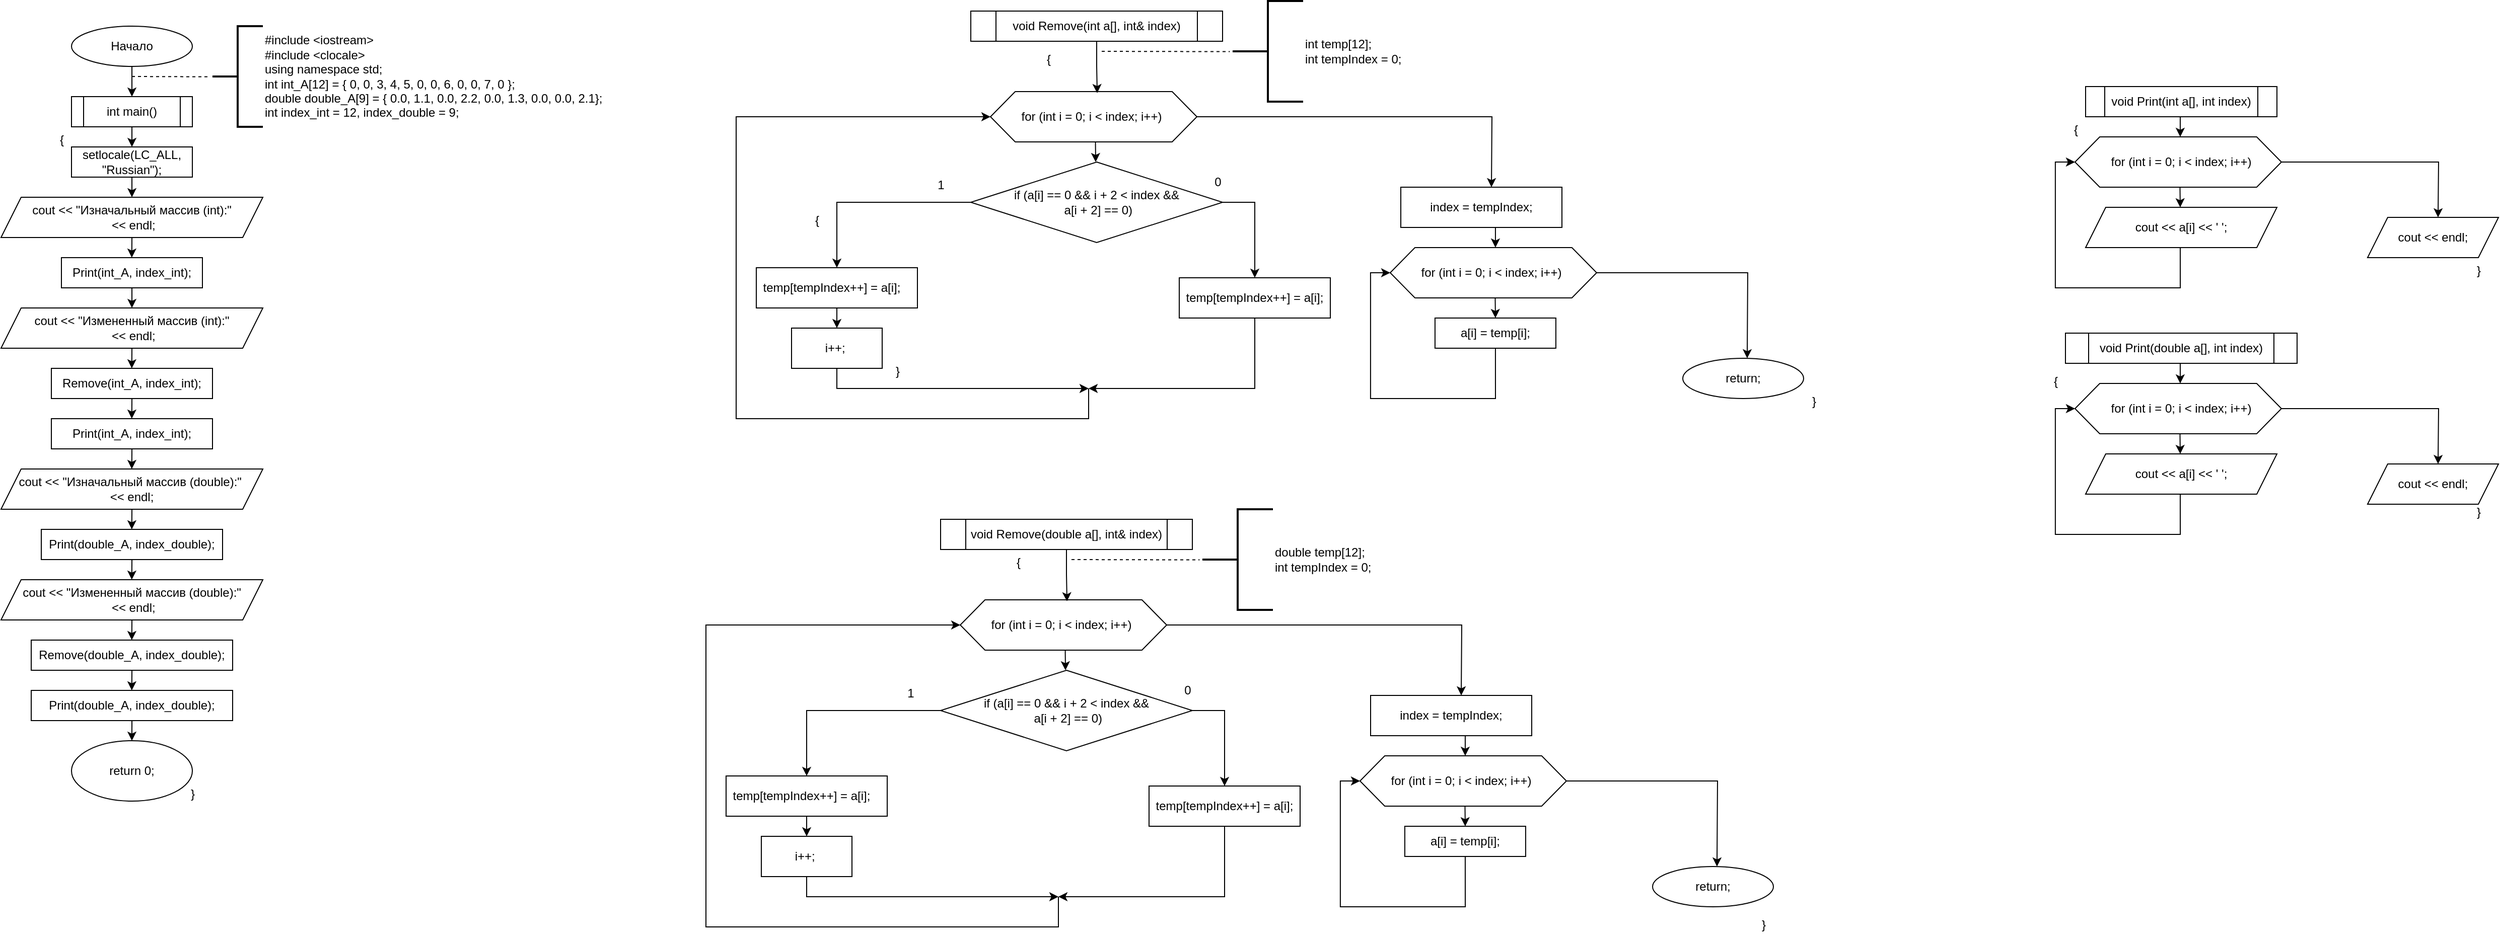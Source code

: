 <mxfile version="26.0.9">
  <diagram name="Страница — 1" id="Tke7rfFnkGCvjUobon-n">
    <mxGraphModel dx="2049" dy="1194" grid="1" gridSize="10" guides="1" tooltips="1" connect="1" arrows="1" fold="1" page="1" pageScale="1" pageWidth="827" pageHeight="1169" math="0" shadow="0">
      <root>
        <mxCell id="0" />
        <mxCell id="1" parent="0" />
        <mxCell id="hRdu1f9zFcoc-95NmThD-1" value="" style="edgeStyle=orthogonalEdgeStyle;rounded=0;orthogonalLoop=1;jettySize=auto;html=1;" parent="1" source="hRdu1f9zFcoc-95NmThD-2" edge="1">
          <mxGeometry relative="1" as="geometry">
            <mxPoint x="380" y="130" as="targetPoint" />
          </mxGeometry>
        </mxCell>
        <mxCell id="hRdu1f9zFcoc-95NmThD-2" value="Начало" style="ellipse;whiteSpace=wrap;html=1;" parent="1" vertex="1">
          <mxGeometry x="320" y="60" width="120" height="40" as="geometry" />
        </mxCell>
        <mxCell id="hRdu1f9zFcoc-95NmThD-3" value="" style="edgeStyle=orthogonalEdgeStyle;rounded=0;orthogonalLoop=1;jettySize=auto;html=1;" parent="1" source="hRdu1f9zFcoc-95NmThD-4" edge="1">
          <mxGeometry relative="1" as="geometry">
            <mxPoint x="380" y="180" as="targetPoint" />
          </mxGeometry>
        </mxCell>
        <mxCell id="hRdu1f9zFcoc-95NmThD-4" value="int main()" style="shape=process;whiteSpace=wrap;html=1;backgroundOutline=1;" parent="1" vertex="1">
          <mxGeometry x="320" y="130" width="120" height="30" as="geometry" />
        </mxCell>
        <mxCell id="hRdu1f9zFcoc-95NmThD-7" value="setlocale(LC_ALL, &quot;Russian&quot;);" style="rounded=0;whiteSpace=wrap;html=1;" parent="1" vertex="1">
          <mxGeometry x="320" y="180" width="120" height="30" as="geometry" />
        </mxCell>
        <mxCell id="hRdu1f9zFcoc-95NmThD-8" value="" style="edgeStyle=orthogonalEdgeStyle;rounded=0;orthogonalLoop=1;jettySize=auto;html=1;" parent="1" edge="1">
          <mxGeometry relative="1" as="geometry">
            <mxPoint x="380" y="210" as="sourcePoint" />
            <mxPoint x="380" y="230" as="targetPoint" />
          </mxGeometry>
        </mxCell>
        <mxCell id="hRdu1f9zFcoc-95NmThD-9" value="&lt;div&gt;&lt;div&gt;#include &amp;lt;iostream&amp;gt;&lt;/div&gt;&lt;div&gt;#include &amp;lt;clocale&amp;gt;&lt;/div&gt;&lt;div&gt;using namespace std;&lt;/div&gt;&lt;/div&gt;&lt;div&gt;&lt;div&gt;int int_A[12] = { 0, 0, 3, 4, 5, 0, 0, 6, 0, 0, 7, 0 };&lt;/div&gt;&lt;div&gt;double double_A[9] = { 0.0, 1.1, 0.0, 2.2, 0.0, 1.3, 0.0, 0.0, 2.1};&lt;/div&gt;&lt;div&gt;int index_int = 12, index_double = 9;&lt;/div&gt;&lt;/div&gt;" style="strokeWidth=2;html=1;shape=mxgraph.flowchart.annotation_2;align=left;labelPosition=right;pointerEvents=1;" parent="1" vertex="1">
          <mxGeometry x="460" y="60" width="50" height="100" as="geometry" />
        </mxCell>
        <mxCell id="hRdu1f9zFcoc-95NmThD-10" value="" style="endArrow=none;dashed=1;html=1;rounded=0;entryX=-0.04;entryY=0.503;entryDx=0;entryDy=0;entryPerimeter=0;" parent="1" target="hRdu1f9zFcoc-95NmThD-9" edge="1">
          <mxGeometry width="50" height="50" relative="1" as="geometry">
            <mxPoint x="380" y="110" as="sourcePoint" />
            <mxPoint x="450" y="110" as="targetPoint" />
          </mxGeometry>
        </mxCell>
        <mxCell id="hRdu1f9zFcoc-95NmThD-12" style="edgeStyle=orthogonalEdgeStyle;rounded=0;orthogonalLoop=1;jettySize=auto;html=1;exitX=0.5;exitY=1;exitDx=0;exitDy=0;" parent="1" source="hRdu1f9zFcoc-95NmThD-11" edge="1">
          <mxGeometry relative="1" as="geometry">
            <mxPoint x="379.857" y="290" as="targetPoint" />
          </mxGeometry>
        </mxCell>
        <mxCell id="hRdu1f9zFcoc-95NmThD-11" value="cout &amp;lt;&amp;lt; &quot;Изначальный массив (int):&quot;&lt;div&gt;&amp;nbsp;&amp;lt;&amp;lt; endl;&lt;/div&gt;" style="shape=parallelogram;perimeter=parallelogramPerimeter;whiteSpace=wrap;html=1;fixedSize=1;" parent="1" vertex="1">
          <mxGeometry x="250" y="230" width="260" height="40" as="geometry" />
        </mxCell>
        <mxCell id="hRdu1f9zFcoc-95NmThD-13" value="&lt;div&gt;Print(int_A, index_int);&lt;/div&gt;" style="rounded=0;whiteSpace=wrap;html=1;" parent="1" vertex="1">
          <mxGeometry x="310" y="290" width="140" height="30" as="geometry" />
        </mxCell>
        <mxCell id="hRdu1f9zFcoc-95NmThD-14" value="" style="edgeStyle=orthogonalEdgeStyle;rounded=0;orthogonalLoop=1;jettySize=auto;html=1;" parent="1" edge="1">
          <mxGeometry relative="1" as="geometry">
            <mxPoint x="380" y="320" as="sourcePoint" />
            <mxPoint x="380" y="340" as="targetPoint" />
          </mxGeometry>
        </mxCell>
        <mxCell id="hRdu1f9zFcoc-95NmThD-15" style="edgeStyle=orthogonalEdgeStyle;rounded=0;orthogonalLoop=1;jettySize=auto;html=1;exitX=0.5;exitY=1;exitDx=0;exitDy=0;" parent="1" source="hRdu1f9zFcoc-95NmThD-16" edge="1">
          <mxGeometry relative="1" as="geometry">
            <mxPoint x="379.857" y="400" as="targetPoint" />
          </mxGeometry>
        </mxCell>
        <mxCell id="hRdu1f9zFcoc-95NmThD-16" value="cout &amp;lt;&amp;lt; &quot;Измененный массив (int):&quot;&lt;div&gt;&amp;nbsp;&amp;lt;&amp;lt; endl;&lt;/div&gt;" style="shape=parallelogram;perimeter=parallelogramPerimeter;whiteSpace=wrap;html=1;fixedSize=1;" parent="1" vertex="1">
          <mxGeometry x="250" y="340" width="260" height="40" as="geometry" />
        </mxCell>
        <mxCell id="hRdu1f9zFcoc-95NmThD-19" style="edgeStyle=orthogonalEdgeStyle;rounded=0;orthogonalLoop=1;jettySize=auto;html=1;exitX=0.5;exitY=1;exitDx=0;exitDy=0;" parent="1" source="hRdu1f9zFcoc-95NmThD-17" edge="1">
          <mxGeometry relative="1" as="geometry">
            <mxPoint x="379.857" y="450" as="targetPoint" />
          </mxGeometry>
        </mxCell>
        <mxCell id="hRdu1f9zFcoc-95NmThD-17" value="&lt;div&gt;Remove(int_A, index_int);&lt;/div&gt;" style="rounded=0;whiteSpace=wrap;html=1;" parent="1" vertex="1">
          <mxGeometry x="300" y="400" width="160" height="30" as="geometry" />
        </mxCell>
        <mxCell id="hRdu1f9zFcoc-95NmThD-21" style="edgeStyle=orthogonalEdgeStyle;rounded=0;orthogonalLoop=1;jettySize=auto;html=1;exitX=0.5;exitY=1;exitDx=0;exitDy=0;" parent="1" source="hRdu1f9zFcoc-95NmThD-20" edge="1">
          <mxGeometry relative="1" as="geometry">
            <mxPoint x="379.857" y="500" as="targetPoint" />
          </mxGeometry>
        </mxCell>
        <mxCell id="hRdu1f9zFcoc-95NmThD-20" value="&lt;div&gt;Print(int_A, index_int);&lt;/div&gt;" style="rounded=0;whiteSpace=wrap;html=1;" parent="1" vertex="1">
          <mxGeometry x="300" y="450" width="160" height="30" as="geometry" />
        </mxCell>
        <mxCell id="hRdu1f9zFcoc-95NmThD-22" value="cout &amp;lt;&amp;lt; &quot;Изначальный массив (double):&quot;&amp;nbsp;&lt;div&gt;&amp;lt;&amp;lt; endl;&lt;br&gt;&lt;/div&gt;" style="shape=parallelogram;perimeter=parallelogramPerimeter;whiteSpace=wrap;html=1;fixedSize=1;" parent="1" vertex="1">
          <mxGeometry x="250" y="500" width="260" height="40" as="geometry" />
        </mxCell>
        <mxCell id="hRdu1f9zFcoc-95NmThD-23" style="edgeStyle=orthogonalEdgeStyle;rounded=0;orthogonalLoop=1;jettySize=auto;html=1;exitX=0.5;exitY=1;exitDx=0;exitDy=0;" parent="1" edge="1">
          <mxGeometry relative="1" as="geometry">
            <mxPoint x="379.857" y="560" as="targetPoint" />
            <mxPoint x="380" y="540" as="sourcePoint" />
          </mxGeometry>
        </mxCell>
        <mxCell id="hRdu1f9zFcoc-95NmThD-24" value="&lt;div&gt;Print(double_A, index_double);&lt;/div&gt;" style="rounded=0;whiteSpace=wrap;html=1;" parent="1" vertex="1">
          <mxGeometry x="290" y="560" width="180" height="30" as="geometry" />
        </mxCell>
        <mxCell id="hRdu1f9zFcoc-95NmThD-26" style="edgeStyle=orthogonalEdgeStyle;rounded=0;orthogonalLoop=1;jettySize=auto;html=1;exitX=0.5;exitY=1;exitDx=0;exitDy=0;" parent="1" edge="1">
          <mxGeometry relative="1" as="geometry">
            <mxPoint x="379.857" y="610" as="targetPoint" />
            <mxPoint x="380" y="590" as="sourcePoint" />
          </mxGeometry>
        </mxCell>
        <mxCell id="hRdu1f9zFcoc-95NmThD-27" value="&lt;div&gt;cout &amp;lt;&amp;lt; &quot;Измененный массив (double):&quot;&lt;/div&gt;&lt;div&gt;&amp;nbsp;&amp;lt;&amp;lt; endl;&lt;br&gt;&lt;/div&gt;" style="shape=parallelogram;perimeter=parallelogramPerimeter;whiteSpace=wrap;html=1;fixedSize=1;" parent="1" vertex="1">
          <mxGeometry x="250" y="610" width="260" height="40" as="geometry" />
        </mxCell>
        <mxCell id="hRdu1f9zFcoc-95NmThD-28" style="edgeStyle=orthogonalEdgeStyle;rounded=0;orthogonalLoop=1;jettySize=auto;html=1;exitX=0.5;exitY=1;exitDx=0;exitDy=0;" parent="1" edge="1">
          <mxGeometry relative="1" as="geometry">
            <mxPoint x="379.857" y="670" as="targetPoint" />
            <mxPoint x="380" y="650" as="sourcePoint" />
          </mxGeometry>
        </mxCell>
        <mxCell id="hRdu1f9zFcoc-95NmThD-29" value="&lt;div&gt;Remove(double_A, index_double);&lt;/div&gt;" style="rounded=0;whiteSpace=wrap;html=1;" parent="1" vertex="1">
          <mxGeometry x="280" y="670" width="200" height="30" as="geometry" />
        </mxCell>
        <mxCell id="hRdu1f9zFcoc-95NmThD-30" style="edgeStyle=orthogonalEdgeStyle;rounded=0;orthogonalLoop=1;jettySize=auto;html=1;exitX=0.5;exitY=1;exitDx=0;exitDy=0;" parent="1" edge="1">
          <mxGeometry relative="1" as="geometry">
            <mxPoint x="379.857" y="720" as="targetPoint" />
            <mxPoint x="380" y="700" as="sourcePoint" />
          </mxGeometry>
        </mxCell>
        <mxCell id="hRdu1f9zFcoc-95NmThD-32" style="edgeStyle=orthogonalEdgeStyle;rounded=0;orthogonalLoop=1;jettySize=auto;html=1;exitX=0.5;exitY=1;exitDx=0;exitDy=0;" parent="1" source="hRdu1f9zFcoc-95NmThD-31" edge="1">
          <mxGeometry relative="1" as="geometry">
            <mxPoint x="379.966" y="770" as="targetPoint" />
          </mxGeometry>
        </mxCell>
        <mxCell id="hRdu1f9zFcoc-95NmThD-31" value="&lt;div&gt;Print(double_A, index_double);&lt;/div&gt;&lt;div&gt;&lt;span style=&quot;white-space: pre; white-space: normal;&quot;&gt;&#x9;&lt;/span&gt;&lt;/div&gt;" style="rounded=0;whiteSpace=wrap;html=1;" parent="1" vertex="1">
          <mxGeometry x="280" y="720" width="200" height="30" as="geometry" />
        </mxCell>
        <mxCell id="hRdu1f9zFcoc-95NmThD-33" value="return 0;" style="ellipse;whiteSpace=wrap;html=1;" parent="1" vertex="1">
          <mxGeometry x="320" y="770" width="120" height="60" as="geometry" />
        </mxCell>
        <mxCell id="hRdu1f9zFcoc-95NmThD-34" value="{" style="text;html=1;align=center;verticalAlign=middle;resizable=0;points=[];autosize=1;strokeColor=none;fillColor=none;" parent="1" vertex="1">
          <mxGeometry x="295" y="158" width="30" height="30" as="geometry" />
        </mxCell>
        <mxCell id="hRdu1f9zFcoc-95NmThD-35" value="}" style="text;html=1;align=center;verticalAlign=middle;resizable=0;points=[];autosize=1;strokeColor=none;fillColor=none;" parent="1" vertex="1">
          <mxGeometry x="425" y="808" width="30" height="30" as="geometry" />
        </mxCell>
        <mxCell id="hRdu1f9zFcoc-95NmThD-36" value="void Remove(int a[], int&amp;amp; index)" style="shape=process;whiteSpace=wrap;html=1;backgroundOutline=1;" parent="1" vertex="1">
          <mxGeometry x="1213" y="45" width="250" height="30" as="geometry" />
        </mxCell>
        <mxCell id="hRdu1f9zFcoc-95NmThD-48" value="&lt;div&gt;int temp[12];&amp;nbsp;&lt;/div&gt;&lt;div&gt;int tempIndex = 0;&amp;nbsp;&lt;/div&gt;" style="strokeWidth=2;html=1;shape=mxgraph.flowchart.annotation_2;align=left;labelPosition=right;pointerEvents=1;" parent="1" vertex="1">
          <mxGeometry x="1473" y="35" width="70" height="100" as="geometry" />
        </mxCell>
        <mxCell id="hRdu1f9zFcoc-95NmThD-49" value="" style="endArrow=none;dashed=1;html=1;rounded=0;entryX=-0.04;entryY=0.503;entryDx=0;entryDy=0;entryPerimeter=0;" parent="1" target="hRdu1f9zFcoc-95NmThD-48" edge="1">
          <mxGeometry width="50" height="50" relative="1" as="geometry">
            <mxPoint x="1343" y="85" as="sourcePoint" />
            <mxPoint x="1413" y="85" as="targetPoint" />
          </mxGeometry>
        </mxCell>
        <mxCell id="hRdu1f9zFcoc-95NmThD-76" style="edgeStyle=orthogonalEdgeStyle;rounded=0;orthogonalLoop=1;jettySize=auto;html=1;exitX=1;exitY=0.5;exitDx=0;exitDy=0;" parent="1" source="hRdu1f9zFcoc-95NmThD-52" edge="1">
          <mxGeometry relative="1" as="geometry">
            <mxPoint x="1730" y="220" as="targetPoint" />
          </mxGeometry>
        </mxCell>
        <mxCell id="hRdu1f9zFcoc-95NmThD-52" value="" style="verticalLabelPosition=bottom;verticalAlign=top;html=1;shape=hexagon;perimeter=hexagonPerimeter2;arcSize=6;size=0.12;" parent="1" vertex="1">
          <mxGeometry x="1232.521" y="125" width="205" height="50" as="geometry" />
        </mxCell>
        <mxCell id="hRdu1f9zFcoc-95NmThD-53" value="" style="edgeStyle=orthogonalEdgeStyle;rounded=0;orthogonalLoop=1;jettySize=auto;html=1;" parent="1" edge="1">
          <mxGeometry relative="1" as="geometry">
            <mxPoint x="1336.781" y="175" as="sourcePoint" />
            <mxPoint x="1337.021" y="195" as="targetPoint" />
          </mxGeometry>
        </mxCell>
        <mxCell id="hRdu1f9zFcoc-95NmThD-54" value="for (int i = 0; i &amp;lt; index; i++)" style="text;html=1;align=center;verticalAlign=middle;whiteSpace=wrap;rounded=0;" parent="1" vertex="1">
          <mxGeometry x="1253" y="135" width="160" height="30" as="geometry" />
        </mxCell>
        <mxCell id="hRdu1f9zFcoc-95NmThD-57" style="edgeStyle=orthogonalEdgeStyle;rounded=0;orthogonalLoop=1;jettySize=auto;html=1;exitX=0.5;exitY=1;exitDx=0;exitDy=0;entryX=0.517;entryY=0.03;entryDx=0;entryDy=0;entryPerimeter=0;" parent="1" source="hRdu1f9zFcoc-95NmThD-36" target="hRdu1f9zFcoc-95NmThD-52" edge="1">
          <mxGeometry relative="1" as="geometry" />
        </mxCell>
        <mxCell id="hRdu1f9zFcoc-95NmThD-59" style="edgeStyle=orthogonalEdgeStyle;rounded=0;orthogonalLoop=1;jettySize=auto;html=1;exitX=0;exitY=0.5;exitDx=0;exitDy=0;entryX=0.5;entryY=0;entryDx=0;entryDy=0;" parent="1" source="hRdu1f9zFcoc-95NmThD-58" target="hRdu1f9zFcoc-95NmThD-60" edge="1">
          <mxGeometry relative="1" as="geometry">
            <mxPoint x="1003.0" y="295.0" as="targetPoint" />
            <Array as="points">
              <mxPoint x="1080" y="235" />
            </Array>
          </mxGeometry>
        </mxCell>
        <mxCell id="hRdu1f9zFcoc-95NmThD-74" style="edgeStyle=orthogonalEdgeStyle;rounded=0;orthogonalLoop=1;jettySize=auto;html=1;exitX=1;exitY=0.5;exitDx=0;exitDy=0;entryX=0.5;entryY=0;entryDx=0;entryDy=0;" parent="1" source="hRdu1f9zFcoc-95NmThD-58" target="hRdu1f9zFcoc-95NmThD-71" edge="1">
          <mxGeometry relative="1" as="geometry" />
        </mxCell>
        <mxCell id="hRdu1f9zFcoc-95NmThD-58" value="if (a[i] == 0 &amp;amp;&amp;amp; i + 2 &amp;lt; index &amp;amp;&amp;amp;&lt;div&gt;&amp;nbsp;a[i + 2] == 0)&lt;/div&gt;" style="rhombus;whiteSpace=wrap;html=1;" parent="1" vertex="1">
          <mxGeometry x="1213" y="195" width="250" height="80" as="geometry" />
        </mxCell>
        <mxCell id="hRdu1f9zFcoc-95NmThD-68" style="edgeStyle=orthogonalEdgeStyle;rounded=0;orthogonalLoop=1;jettySize=auto;html=1;exitX=0.5;exitY=1;exitDx=0;exitDy=0;entryX=0.5;entryY=0;entryDx=0;entryDy=0;" parent="1" source="hRdu1f9zFcoc-95NmThD-60" target="hRdu1f9zFcoc-95NmThD-62" edge="1">
          <mxGeometry relative="1" as="geometry" />
        </mxCell>
        <mxCell id="hRdu1f9zFcoc-95NmThD-60" value="temp[tempIndex++] = a[i];&amp;nbsp; &amp;nbsp;" style="rounded=0;whiteSpace=wrap;html=1;" parent="1" vertex="1">
          <mxGeometry x="1000" y="300" width="160" height="40" as="geometry" />
        </mxCell>
        <mxCell id="hRdu1f9zFcoc-95NmThD-69" style="edgeStyle=orthogonalEdgeStyle;rounded=0;orthogonalLoop=1;jettySize=auto;html=1;exitX=0.5;exitY=1;exitDx=0;exitDy=0;" parent="1" source="hRdu1f9zFcoc-95NmThD-62" edge="1">
          <mxGeometry relative="1" as="geometry">
            <mxPoint x="1330" y="420" as="targetPoint" />
            <Array as="points">
              <mxPoint x="1080" y="420" />
            </Array>
          </mxGeometry>
        </mxCell>
        <mxCell id="hRdu1f9zFcoc-95NmThD-62" value="i++;&amp;nbsp;" style="rounded=0;whiteSpace=wrap;html=1;" parent="1" vertex="1">
          <mxGeometry x="1035" y="360" width="90" height="40" as="geometry" />
        </mxCell>
        <mxCell id="hRdu1f9zFcoc-95NmThD-65" value="1" style="text;html=1;align=center;verticalAlign=middle;resizable=0;points=[];autosize=1;strokeColor=none;fillColor=none;" parent="1" vertex="1">
          <mxGeometry x="1168" y="203" width="30" height="30" as="geometry" />
        </mxCell>
        <mxCell id="hRdu1f9zFcoc-95NmThD-66" value="0" style="text;html=1;align=center;verticalAlign=middle;resizable=0;points=[];autosize=1;strokeColor=none;fillColor=none;" parent="1" vertex="1">
          <mxGeometry x="1443" y="200" width="30" height="30" as="geometry" />
        </mxCell>
        <mxCell id="hRdu1f9zFcoc-95NmThD-70" value="" style="endArrow=classic;html=1;rounded=0;entryX=0;entryY=0.5;entryDx=0;entryDy=0;" parent="1" target="hRdu1f9zFcoc-95NmThD-52" edge="1">
          <mxGeometry width="50" height="50" relative="1" as="geometry">
            <mxPoint x="1330" y="420" as="sourcePoint" />
            <mxPoint x="1380" y="370" as="targetPoint" />
            <Array as="points">
              <mxPoint x="1330" y="450" />
              <mxPoint x="980" y="450" />
              <mxPoint x="980" y="150" />
            </Array>
          </mxGeometry>
        </mxCell>
        <mxCell id="hRdu1f9zFcoc-95NmThD-75" style="edgeStyle=orthogonalEdgeStyle;rounded=0;orthogonalLoop=1;jettySize=auto;html=1;exitX=0.5;exitY=1;exitDx=0;exitDy=0;" parent="1" source="hRdu1f9zFcoc-95NmThD-71" edge="1">
          <mxGeometry relative="1" as="geometry">
            <mxPoint x="1330" y="420" as="targetPoint" />
            <Array as="points">
              <mxPoint x="1495" y="420" />
            </Array>
          </mxGeometry>
        </mxCell>
        <mxCell id="hRdu1f9zFcoc-95NmThD-71" value="temp[tempIndex++] = a[i];" style="rounded=0;whiteSpace=wrap;html=1;" parent="1" vertex="1">
          <mxGeometry x="1420" y="310" width="150" height="40" as="geometry" />
        </mxCell>
        <mxCell id="hRdu1f9zFcoc-95NmThD-77" value="index = tempIndex;" style="rounded=0;whiteSpace=wrap;html=1;" parent="1" vertex="1">
          <mxGeometry x="1640" y="220" width="160" height="40" as="geometry" />
        </mxCell>
        <mxCell id="hRdu1f9zFcoc-95NmThD-78" value="" style="edgeStyle=orthogonalEdgeStyle;rounded=0;orthogonalLoop=1;jettySize=auto;html=1;" parent="1" edge="1">
          <mxGeometry relative="1" as="geometry">
            <mxPoint x="1733.971" y="260" as="sourcePoint" />
            <mxPoint x="1733.971" y="280" as="targetPoint" />
          </mxGeometry>
        </mxCell>
        <mxCell id="hRdu1f9zFcoc-95NmThD-79" style="edgeStyle=orthogonalEdgeStyle;rounded=0;orthogonalLoop=1;jettySize=auto;html=1;exitX=1;exitY=0.5;exitDx=0;exitDy=0;" parent="1" source="hRdu1f9zFcoc-95NmThD-80" edge="1">
          <mxGeometry relative="1" as="geometry">
            <mxPoint x="1983.971" y="390" as="targetPoint" />
          </mxGeometry>
        </mxCell>
        <mxCell id="hRdu1f9zFcoc-95NmThD-80" value="" style="verticalLabelPosition=bottom;verticalAlign=top;html=1;shape=hexagon;perimeter=hexagonPerimeter2;arcSize=6;size=0.12;" parent="1" vertex="1">
          <mxGeometry x="1629.471" y="280" width="205" height="50" as="geometry" />
        </mxCell>
        <mxCell id="hRdu1f9zFcoc-95NmThD-81" value="" style="edgeStyle=orthogonalEdgeStyle;rounded=0;orthogonalLoop=1;jettySize=auto;html=1;" parent="1" edge="1">
          <mxGeometry relative="1" as="geometry">
            <mxPoint x="1733.731" y="330" as="sourcePoint" />
            <mxPoint x="1733.971" y="350" as="targetPoint" />
          </mxGeometry>
        </mxCell>
        <mxCell id="hRdu1f9zFcoc-95NmThD-82" value="for (int i = 0; i &amp;lt; index; i++)" style="text;html=1;align=center;verticalAlign=middle;whiteSpace=wrap;rounded=0;" parent="1" vertex="1">
          <mxGeometry x="1650" y="290" width="160" height="30" as="geometry" />
        </mxCell>
        <mxCell id="hRdu1f9zFcoc-95NmThD-83" value="" style="edgeStyle=orthogonalEdgeStyle;rounded=0;orthogonalLoop=1;jettySize=auto;html=1;entryX=0;entryY=0.5;entryDx=0;entryDy=0;" parent="1" target="hRdu1f9zFcoc-95NmThD-80" edge="1">
          <mxGeometry relative="1" as="geometry">
            <mxPoint x="1733.971" y="380" as="sourcePoint" />
            <mxPoint x="1613.971" y="350" as="targetPoint" />
            <Array as="points">
              <mxPoint x="1733.971" y="430" />
              <mxPoint x="1609.971" y="430" />
              <mxPoint x="1609.971" y="305" />
            </Array>
          </mxGeometry>
        </mxCell>
        <mxCell id="hRdu1f9zFcoc-95NmThD-84" value="a[i] = temp[i];" style="rounded=0;whiteSpace=wrap;html=1;" parent="1" vertex="1">
          <mxGeometry x="1673.971" y="350" width="120" height="30" as="geometry" />
        </mxCell>
        <mxCell id="hRdu1f9zFcoc-95NmThD-85" value="return;" style="ellipse;whiteSpace=wrap;html=1;" parent="1" vertex="1">
          <mxGeometry x="1920" y="390" width="120" height="40" as="geometry" />
        </mxCell>
        <mxCell id="hRdu1f9zFcoc-95NmThD-86" value="void Remove(double a[], int&amp;amp; index)" style="shape=process;whiteSpace=wrap;html=1;backgroundOutline=1;" parent="1" vertex="1">
          <mxGeometry x="1183" y="550" width="250" height="30" as="geometry" />
        </mxCell>
        <mxCell id="hRdu1f9zFcoc-95NmThD-87" value="&lt;div&gt;double temp[12];&amp;nbsp;&lt;/div&gt;&lt;div&gt;int tempIndex = 0;&amp;nbsp;&lt;/div&gt;" style="strokeWidth=2;html=1;shape=mxgraph.flowchart.annotation_2;align=left;labelPosition=right;pointerEvents=1;" parent="1" vertex="1">
          <mxGeometry x="1443" y="540" width="70" height="100" as="geometry" />
        </mxCell>
        <mxCell id="hRdu1f9zFcoc-95NmThD-88" value="" style="endArrow=none;dashed=1;html=1;rounded=0;entryX=-0.04;entryY=0.503;entryDx=0;entryDy=0;entryPerimeter=0;" parent="1" target="hRdu1f9zFcoc-95NmThD-87" edge="1">
          <mxGeometry width="50" height="50" relative="1" as="geometry">
            <mxPoint x="1313" y="590" as="sourcePoint" />
            <mxPoint x="1383" y="590" as="targetPoint" />
          </mxGeometry>
        </mxCell>
        <mxCell id="hRdu1f9zFcoc-95NmThD-89" style="edgeStyle=orthogonalEdgeStyle;rounded=0;orthogonalLoop=1;jettySize=auto;html=1;exitX=1;exitY=0.5;exitDx=0;exitDy=0;" parent="1" source="hRdu1f9zFcoc-95NmThD-90" edge="1">
          <mxGeometry relative="1" as="geometry">
            <mxPoint x="1700" y="725" as="targetPoint" />
          </mxGeometry>
        </mxCell>
        <mxCell id="hRdu1f9zFcoc-95NmThD-90" value="" style="verticalLabelPosition=bottom;verticalAlign=top;html=1;shape=hexagon;perimeter=hexagonPerimeter2;arcSize=6;size=0.12;" parent="1" vertex="1">
          <mxGeometry x="1202.521" y="630" width="205" height="50" as="geometry" />
        </mxCell>
        <mxCell id="hRdu1f9zFcoc-95NmThD-91" value="" style="edgeStyle=orthogonalEdgeStyle;rounded=0;orthogonalLoop=1;jettySize=auto;html=1;" parent="1" edge="1">
          <mxGeometry relative="1" as="geometry">
            <mxPoint x="1306.781" y="680" as="sourcePoint" />
            <mxPoint x="1307.021" y="700" as="targetPoint" />
          </mxGeometry>
        </mxCell>
        <mxCell id="hRdu1f9zFcoc-95NmThD-92" value="for (int i = 0; i &amp;lt; index; i++)" style="text;html=1;align=center;verticalAlign=middle;whiteSpace=wrap;rounded=0;" parent="1" vertex="1">
          <mxGeometry x="1223" y="640" width="160" height="30" as="geometry" />
        </mxCell>
        <mxCell id="hRdu1f9zFcoc-95NmThD-93" style="edgeStyle=orthogonalEdgeStyle;rounded=0;orthogonalLoop=1;jettySize=auto;html=1;exitX=0.5;exitY=1;exitDx=0;exitDy=0;entryX=0.517;entryY=0.03;entryDx=0;entryDy=0;entryPerimeter=0;" parent="1" source="hRdu1f9zFcoc-95NmThD-86" target="hRdu1f9zFcoc-95NmThD-90" edge="1">
          <mxGeometry relative="1" as="geometry" />
        </mxCell>
        <mxCell id="hRdu1f9zFcoc-95NmThD-94" style="edgeStyle=orthogonalEdgeStyle;rounded=0;orthogonalLoop=1;jettySize=auto;html=1;exitX=0;exitY=0.5;exitDx=0;exitDy=0;entryX=0.5;entryY=0;entryDx=0;entryDy=0;" parent="1" source="hRdu1f9zFcoc-95NmThD-96" target="hRdu1f9zFcoc-95NmThD-98" edge="1">
          <mxGeometry relative="1" as="geometry">
            <mxPoint x="973.0" y="800.0" as="targetPoint" />
            <Array as="points">
              <mxPoint x="1050" y="740" />
            </Array>
          </mxGeometry>
        </mxCell>
        <mxCell id="hRdu1f9zFcoc-95NmThD-95" style="edgeStyle=orthogonalEdgeStyle;rounded=0;orthogonalLoop=1;jettySize=auto;html=1;exitX=1;exitY=0.5;exitDx=0;exitDy=0;entryX=0.5;entryY=0;entryDx=0;entryDy=0;" parent="1" source="hRdu1f9zFcoc-95NmThD-96" target="hRdu1f9zFcoc-95NmThD-105" edge="1">
          <mxGeometry relative="1" as="geometry" />
        </mxCell>
        <mxCell id="hRdu1f9zFcoc-95NmThD-96" value="if (a[i] == 0 &amp;amp;&amp;amp; i + 2 &amp;lt; index &amp;amp;&amp;amp;&lt;div&gt;&amp;nbsp;a[i + 2] == 0)&lt;/div&gt;" style="rhombus;whiteSpace=wrap;html=1;" parent="1" vertex="1">
          <mxGeometry x="1183" y="700" width="250" height="80" as="geometry" />
        </mxCell>
        <mxCell id="hRdu1f9zFcoc-95NmThD-97" style="edgeStyle=orthogonalEdgeStyle;rounded=0;orthogonalLoop=1;jettySize=auto;html=1;exitX=0.5;exitY=1;exitDx=0;exitDy=0;entryX=0.5;entryY=0;entryDx=0;entryDy=0;" parent="1" source="hRdu1f9zFcoc-95NmThD-98" target="hRdu1f9zFcoc-95NmThD-100" edge="1">
          <mxGeometry relative="1" as="geometry" />
        </mxCell>
        <mxCell id="hRdu1f9zFcoc-95NmThD-98" value="temp[tempIndex++] = a[i];&amp;nbsp; &amp;nbsp;" style="rounded=0;whiteSpace=wrap;html=1;" parent="1" vertex="1">
          <mxGeometry x="970" y="805" width="160" height="40" as="geometry" />
        </mxCell>
        <mxCell id="hRdu1f9zFcoc-95NmThD-99" style="edgeStyle=orthogonalEdgeStyle;rounded=0;orthogonalLoop=1;jettySize=auto;html=1;exitX=0.5;exitY=1;exitDx=0;exitDy=0;" parent="1" source="hRdu1f9zFcoc-95NmThD-100" edge="1">
          <mxGeometry relative="1" as="geometry">
            <mxPoint x="1300" y="925" as="targetPoint" />
            <Array as="points">
              <mxPoint x="1050" y="925" />
            </Array>
          </mxGeometry>
        </mxCell>
        <mxCell id="hRdu1f9zFcoc-95NmThD-100" value="i++;&amp;nbsp;" style="rounded=0;whiteSpace=wrap;html=1;" parent="1" vertex="1">
          <mxGeometry x="1005" y="865" width="90" height="40" as="geometry" />
        </mxCell>
        <mxCell id="hRdu1f9zFcoc-95NmThD-101" value="1" style="text;html=1;align=center;verticalAlign=middle;resizable=0;points=[];autosize=1;strokeColor=none;fillColor=none;" parent="1" vertex="1">
          <mxGeometry x="1138" y="708" width="30" height="30" as="geometry" />
        </mxCell>
        <mxCell id="hRdu1f9zFcoc-95NmThD-102" value="0" style="text;html=1;align=center;verticalAlign=middle;resizable=0;points=[];autosize=1;strokeColor=none;fillColor=none;" parent="1" vertex="1">
          <mxGeometry x="1413" y="705" width="30" height="30" as="geometry" />
        </mxCell>
        <mxCell id="hRdu1f9zFcoc-95NmThD-103" value="" style="endArrow=classic;html=1;rounded=0;entryX=0;entryY=0.5;entryDx=0;entryDy=0;" parent="1" target="hRdu1f9zFcoc-95NmThD-90" edge="1">
          <mxGeometry width="50" height="50" relative="1" as="geometry">
            <mxPoint x="1300" y="925" as="sourcePoint" />
            <mxPoint x="1350" y="875" as="targetPoint" />
            <Array as="points">
              <mxPoint x="1300" y="955" />
              <mxPoint x="950" y="955" />
              <mxPoint x="950" y="655" />
            </Array>
          </mxGeometry>
        </mxCell>
        <mxCell id="hRdu1f9zFcoc-95NmThD-104" style="edgeStyle=orthogonalEdgeStyle;rounded=0;orthogonalLoop=1;jettySize=auto;html=1;exitX=0.5;exitY=1;exitDx=0;exitDy=0;" parent="1" source="hRdu1f9zFcoc-95NmThD-105" edge="1">
          <mxGeometry relative="1" as="geometry">
            <mxPoint x="1300" y="925" as="targetPoint" />
            <Array as="points">
              <mxPoint x="1465" y="925" />
            </Array>
          </mxGeometry>
        </mxCell>
        <mxCell id="hRdu1f9zFcoc-95NmThD-105" value="temp[tempIndex++] = a[i];" style="rounded=0;whiteSpace=wrap;html=1;" parent="1" vertex="1">
          <mxGeometry x="1390" y="815" width="150" height="40" as="geometry" />
        </mxCell>
        <mxCell id="hRdu1f9zFcoc-95NmThD-106" value="index = tempIndex;" style="rounded=0;whiteSpace=wrap;html=1;" parent="1" vertex="1">
          <mxGeometry x="1610" y="725" width="160" height="40" as="geometry" />
        </mxCell>
        <mxCell id="hRdu1f9zFcoc-95NmThD-107" value="" style="edgeStyle=orthogonalEdgeStyle;rounded=0;orthogonalLoop=1;jettySize=auto;html=1;" parent="1" edge="1">
          <mxGeometry relative="1" as="geometry">
            <mxPoint x="1703.971" y="765" as="sourcePoint" />
            <mxPoint x="1703.971" y="785" as="targetPoint" />
          </mxGeometry>
        </mxCell>
        <mxCell id="hRdu1f9zFcoc-95NmThD-108" style="edgeStyle=orthogonalEdgeStyle;rounded=0;orthogonalLoop=1;jettySize=auto;html=1;exitX=1;exitY=0.5;exitDx=0;exitDy=0;" parent="1" source="hRdu1f9zFcoc-95NmThD-109" edge="1">
          <mxGeometry relative="1" as="geometry">
            <mxPoint x="1953.971" y="895" as="targetPoint" />
          </mxGeometry>
        </mxCell>
        <mxCell id="hRdu1f9zFcoc-95NmThD-109" value="" style="verticalLabelPosition=bottom;verticalAlign=top;html=1;shape=hexagon;perimeter=hexagonPerimeter2;arcSize=6;size=0.12;" parent="1" vertex="1">
          <mxGeometry x="1599.471" y="785" width="205" height="50" as="geometry" />
        </mxCell>
        <mxCell id="hRdu1f9zFcoc-95NmThD-110" value="" style="edgeStyle=orthogonalEdgeStyle;rounded=0;orthogonalLoop=1;jettySize=auto;html=1;" parent="1" edge="1">
          <mxGeometry relative="1" as="geometry">
            <mxPoint x="1703.731" y="835" as="sourcePoint" />
            <mxPoint x="1703.971" y="855" as="targetPoint" />
          </mxGeometry>
        </mxCell>
        <mxCell id="hRdu1f9zFcoc-95NmThD-111" value="for (int i = 0; i &amp;lt; index; i++)" style="text;html=1;align=center;verticalAlign=middle;whiteSpace=wrap;rounded=0;" parent="1" vertex="1">
          <mxGeometry x="1620" y="795" width="160" height="30" as="geometry" />
        </mxCell>
        <mxCell id="hRdu1f9zFcoc-95NmThD-112" value="" style="edgeStyle=orthogonalEdgeStyle;rounded=0;orthogonalLoop=1;jettySize=auto;html=1;entryX=0;entryY=0.5;entryDx=0;entryDy=0;" parent="1" target="hRdu1f9zFcoc-95NmThD-109" edge="1">
          <mxGeometry relative="1" as="geometry">
            <mxPoint x="1703.971" y="885" as="sourcePoint" />
            <mxPoint x="1583.971" y="855" as="targetPoint" />
            <Array as="points">
              <mxPoint x="1703.971" y="935" />
              <mxPoint x="1579.971" y="935" />
              <mxPoint x="1579.971" y="810" />
            </Array>
          </mxGeometry>
        </mxCell>
        <mxCell id="hRdu1f9zFcoc-95NmThD-113" value="a[i] = temp[i];" style="rounded=0;whiteSpace=wrap;html=1;" parent="1" vertex="1">
          <mxGeometry x="1643.971" y="855" width="120" height="30" as="geometry" />
        </mxCell>
        <mxCell id="hRdu1f9zFcoc-95NmThD-114" value="return;" style="ellipse;whiteSpace=wrap;html=1;" parent="1" vertex="1">
          <mxGeometry x="1890" y="895" width="120" height="40" as="geometry" />
        </mxCell>
        <mxCell id="hRdu1f9zFcoc-95NmThD-118" value="void Print(int a[], int index)" style="shape=process;whiteSpace=wrap;html=1;backgroundOutline=1;" parent="1" vertex="1">
          <mxGeometry x="2320" y="120" width="190" height="30" as="geometry" />
        </mxCell>
        <mxCell id="hRdu1f9zFcoc-95NmThD-125" value="" style="edgeStyle=orthogonalEdgeStyle;rounded=0;orthogonalLoop=1;jettySize=auto;html=1;" parent="1" edge="1">
          <mxGeometry relative="1" as="geometry">
            <mxPoint x="2413.971" y="150" as="sourcePoint" />
            <mxPoint x="2413.971" y="170" as="targetPoint" />
          </mxGeometry>
        </mxCell>
        <mxCell id="hRdu1f9zFcoc-95NmThD-126" style="edgeStyle=orthogonalEdgeStyle;rounded=0;orthogonalLoop=1;jettySize=auto;html=1;exitX=1;exitY=0.5;exitDx=0;exitDy=0;" parent="1" source="hRdu1f9zFcoc-95NmThD-127" edge="1">
          <mxGeometry relative="1" as="geometry">
            <mxPoint x="2670" y="250" as="targetPoint" />
          </mxGeometry>
        </mxCell>
        <mxCell id="hRdu1f9zFcoc-95NmThD-127" value="" style="verticalLabelPosition=bottom;verticalAlign=top;html=1;shape=hexagon;perimeter=hexagonPerimeter2;arcSize=6;size=0.12;" parent="1" vertex="1">
          <mxGeometry x="2309.471" y="170" width="205" height="50" as="geometry" />
        </mxCell>
        <mxCell id="hRdu1f9zFcoc-95NmThD-128" value="" style="edgeStyle=orthogonalEdgeStyle;rounded=0;orthogonalLoop=1;jettySize=auto;html=1;" parent="1" edge="1">
          <mxGeometry relative="1" as="geometry">
            <mxPoint x="2413.731" y="220" as="sourcePoint" />
            <mxPoint x="2413.971" y="240" as="targetPoint" />
          </mxGeometry>
        </mxCell>
        <mxCell id="hRdu1f9zFcoc-95NmThD-129" value="for (int i = 0; i &amp;lt; index; i++)" style="text;html=1;align=center;verticalAlign=middle;whiteSpace=wrap;rounded=0;" parent="1" vertex="1">
          <mxGeometry x="2340" y="180" width="150" height="30" as="geometry" />
        </mxCell>
        <mxCell id="hRdu1f9zFcoc-95NmThD-130" value="" style="edgeStyle=orthogonalEdgeStyle;rounded=0;orthogonalLoop=1;jettySize=auto;html=1;entryX=0;entryY=0.5;entryDx=0;entryDy=0;" parent="1" target="hRdu1f9zFcoc-95NmThD-127" edge="1">
          <mxGeometry relative="1" as="geometry">
            <mxPoint x="2413.971" y="270" as="sourcePoint" />
            <mxPoint x="2293.971" y="240" as="targetPoint" />
            <Array as="points">
              <mxPoint x="2413.971" y="320" />
              <mxPoint x="2289.971" y="320" />
              <mxPoint x="2289.971" y="195" />
            </Array>
          </mxGeometry>
        </mxCell>
        <mxCell id="hRdu1f9zFcoc-95NmThD-132" value="cout &amp;lt;&amp;lt; a[i] &amp;lt;&amp;lt; &#39; &#39;;" style="shape=parallelogram;perimeter=parallelogramPerimeter;whiteSpace=wrap;html=1;fixedSize=1;" parent="1" vertex="1">
          <mxGeometry x="2320" y="240" width="190" height="40" as="geometry" />
        </mxCell>
        <mxCell id="hRdu1f9zFcoc-95NmThD-133" value="cout &amp;lt;&amp;lt; endl;" style="shape=parallelogram;perimeter=parallelogramPerimeter;whiteSpace=wrap;html=1;fixedSize=1;" parent="1" vertex="1">
          <mxGeometry x="2600" y="250" width="130" height="40" as="geometry" />
        </mxCell>
        <mxCell id="hRdu1f9zFcoc-95NmThD-134" value="void Print(double a[], int index)" style="shape=process;whiteSpace=wrap;html=1;backgroundOutline=1;" parent="1" vertex="1">
          <mxGeometry x="2300" y="365.02" width="230" height="30" as="geometry" />
        </mxCell>
        <mxCell id="hRdu1f9zFcoc-95NmThD-135" value="" style="edgeStyle=orthogonalEdgeStyle;rounded=0;orthogonalLoop=1;jettySize=auto;html=1;" parent="1" edge="1">
          <mxGeometry relative="1" as="geometry">
            <mxPoint x="2413.971" y="395.02" as="sourcePoint" />
            <mxPoint x="2413.971" y="415.02" as="targetPoint" />
          </mxGeometry>
        </mxCell>
        <mxCell id="hRdu1f9zFcoc-95NmThD-136" style="edgeStyle=orthogonalEdgeStyle;rounded=0;orthogonalLoop=1;jettySize=auto;html=1;exitX=1;exitY=0.5;exitDx=0;exitDy=0;" parent="1" source="hRdu1f9zFcoc-95NmThD-137" edge="1">
          <mxGeometry relative="1" as="geometry">
            <mxPoint x="2670" y="495.02" as="targetPoint" />
          </mxGeometry>
        </mxCell>
        <mxCell id="hRdu1f9zFcoc-95NmThD-137" value="" style="verticalLabelPosition=bottom;verticalAlign=top;html=1;shape=hexagon;perimeter=hexagonPerimeter2;arcSize=6;size=0.12;" parent="1" vertex="1">
          <mxGeometry x="2309.471" y="415.02" width="205" height="50" as="geometry" />
        </mxCell>
        <mxCell id="hRdu1f9zFcoc-95NmThD-138" value="" style="edgeStyle=orthogonalEdgeStyle;rounded=0;orthogonalLoop=1;jettySize=auto;html=1;" parent="1" edge="1">
          <mxGeometry relative="1" as="geometry">
            <mxPoint x="2413.731" y="465.02" as="sourcePoint" />
            <mxPoint x="2413.971" y="485.02" as="targetPoint" />
          </mxGeometry>
        </mxCell>
        <mxCell id="hRdu1f9zFcoc-95NmThD-139" value="for (int i = 0; i &amp;lt; index; i++)" style="text;html=1;align=center;verticalAlign=middle;whiteSpace=wrap;rounded=0;" parent="1" vertex="1">
          <mxGeometry x="2340" y="425.02" width="150" height="30" as="geometry" />
        </mxCell>
        <mxCell id="hRdu1f9zFcoc-95NmThD-140" value="" style="edgeStyle=orthogonalEdgeStyle;rounded=0;orthogonalLoop=1;jettySize=auto;html=1;entryX=0;entryY=0.5;entryDx=0;entryDy=0;" parent="1" target="hRdu1f9zFcoc-95NmThD-137" edge="1">
          <mxGeometry relative="1" as="geometry">
            <mxPoint x="2413.971" y="515.02" as="sourcePoint" />
            <mxPoint x="2293.971" y="485.02" as="targetPoint" />
            <Array as="points">
              <mxPoint x="2413.971" y="565.02" />
              <mxPoint x="2289.971" y="565.02" />
              <mxPoint x="2289.971" y="440.02" />
            </Array>
          </mxGeometry>
        </mxCell>
        <mxCell id="hRdu1f9zFcoc-95NmThD-141" value="cout &amp;lt;&amp;lt; a[i] &amp;lt;&amp;lt; &#39; &#39;;" style="shape=parallelogram;perimeter=parallelogramPerimeter;whiteSpace=wrap;html=1;fixedSize=1;" parent="1" vertex="1">
          <mxGeometry x="2320" y="485.02" width="190" height="40" as="geometry" />
        </mxCell>
        <mxCell id="hRdu1f9zFcoc-95NmThD-142" value="cout &amp;lt;&amp;lt; endl;" style="shape=parallelogram;perimeter=parallelogramPerimeter;whiteSpace=wrap;html=1;fixedSize=1;" parent="1" vertex="1">
          <mxGeometry x="2600" y="495.02" width="130" height="40" as="geometry" />
        </mxCell>
        <mxCell id="kr7gNGJC-O-nfLmA0DM_-1" value="{" style="text;html=1;align=center;verticalAlign=middle;resizable=0;points=[];autosize=1;strokeColor=none;fillColor=none;" vertex="1" parent="1">
          <mxGeometry x="1245" y="578" width="30" height="30" as="geometry" />
        </mxCell>
        <mxCell id="kr7gNGJC-O-nfLmA0DM_-2" value="}" style="text;html=1;align=center;verticalAlign=middle;resizable=0;points=[];autosize=1;strokeColor=none;fillColor=none;" vertex="1" parent="1">
          <mxGeometry x="1985" y="938" width="30" height="30" as="geometry" />
        </mxCell>
        <mxCell id="kr7gNGJC-O-nfLmA0DM_-3" value="}" style="text;html=1;align=center;verticalAlign=middle;resizable=0;points=[];autosize=1;strokeColor=none;fillColor=none;" vertex="1" parent="1">
          <mxGeometry x="2035" y="418" width="30" height="30" as="geometry" />
        </mxCell>
        <mxCell id="kr7gNGJC-O-nfLmA0DM_-4" value="{" style="text;html=1;align=center;verticalAlign=middle;resizable=0;points=[];autosize=1;strokeColor=none;fillColor=none;" vertex="1" parent="1">
          <mxGeometry x="1275" y="78" width="30" height="30" as="geometry" />
        </mxCell>
        <mxCell id="kr7gNGJC-O-nfLmA0DM_-5" value="{" style="text;html=1;align=center;verticalAlign=middle;resizable=0;points=[];autosize=1;strokeColor=none;fillColor=none;" vertex="1" parent="1">
          <mxGeometry x="1045" y="238" width="30" height="30" as="geometry" />
        </mxCell>
        <mxCell id="kr7gNGJC-O-nfLmA0DM_-6" value="}" style="text;html=1;align=center;verticalAlign=middle;resizable=0;points=[];autosize=1;strokeColor=none;fillColor=none;" vertex="1" parent="1">
          <mxGeometry x="1125" y="388" width="30" height="30" as="geometry" />
        </mxCell>
        <mxCell id="kr7gNGJC-O-nfLmA0DM_-7" value="{" style="text;html=1;align=center;verticalAlign=middle;resizable=0;points=[];autosize=1;strokeColor=none;fillColor=none;" vertex="1" parent="1">
          <mxGeometry x="2295" y="148" width="30" height="30" as="geometry" />
        </mxCell>
        <mxCell id="kr7gNGJC-O-nfLmA0DM_-8" value="}" style="text;html=1;align=center;verticalAlign=middle;resizable=0;points=[];autosize=1;strokeColor=none;fillColor=none;" vertex="1" parent="1">
          <mxGeometry x="2695" y="288" width="30" height="30" as="geometry" />
        </mxCell>
        <mxCell id="kr7gNGJC-O-nfLmA0DM_-9" value="{" style="text;html=1;align=center;verticalAlign=middle;resizable=0;points=[];autosize=1;strokeColor=none;fillColor=none;" vertex="1" parent="1">
          <mxGeometry x="2275" y="398" width="30" height="30" as="geometry" />
        </mxCell>
        <mxCell id="kr7gNGJC-O-nfLmA0DM_-10" value="}" style="text;html=1;align=center;verticalAlign=middle;resizable=0;points=[];autosize=1;strokeColor=none;fillColor=none;" vertex="1" parent="1">
          <mxGeometry x="2695" y="528" width="30" height="30" as="geometry" />
        </mxCell>
      </root>
    </mxGraphModel>
  </diagram>
</mxfile>
